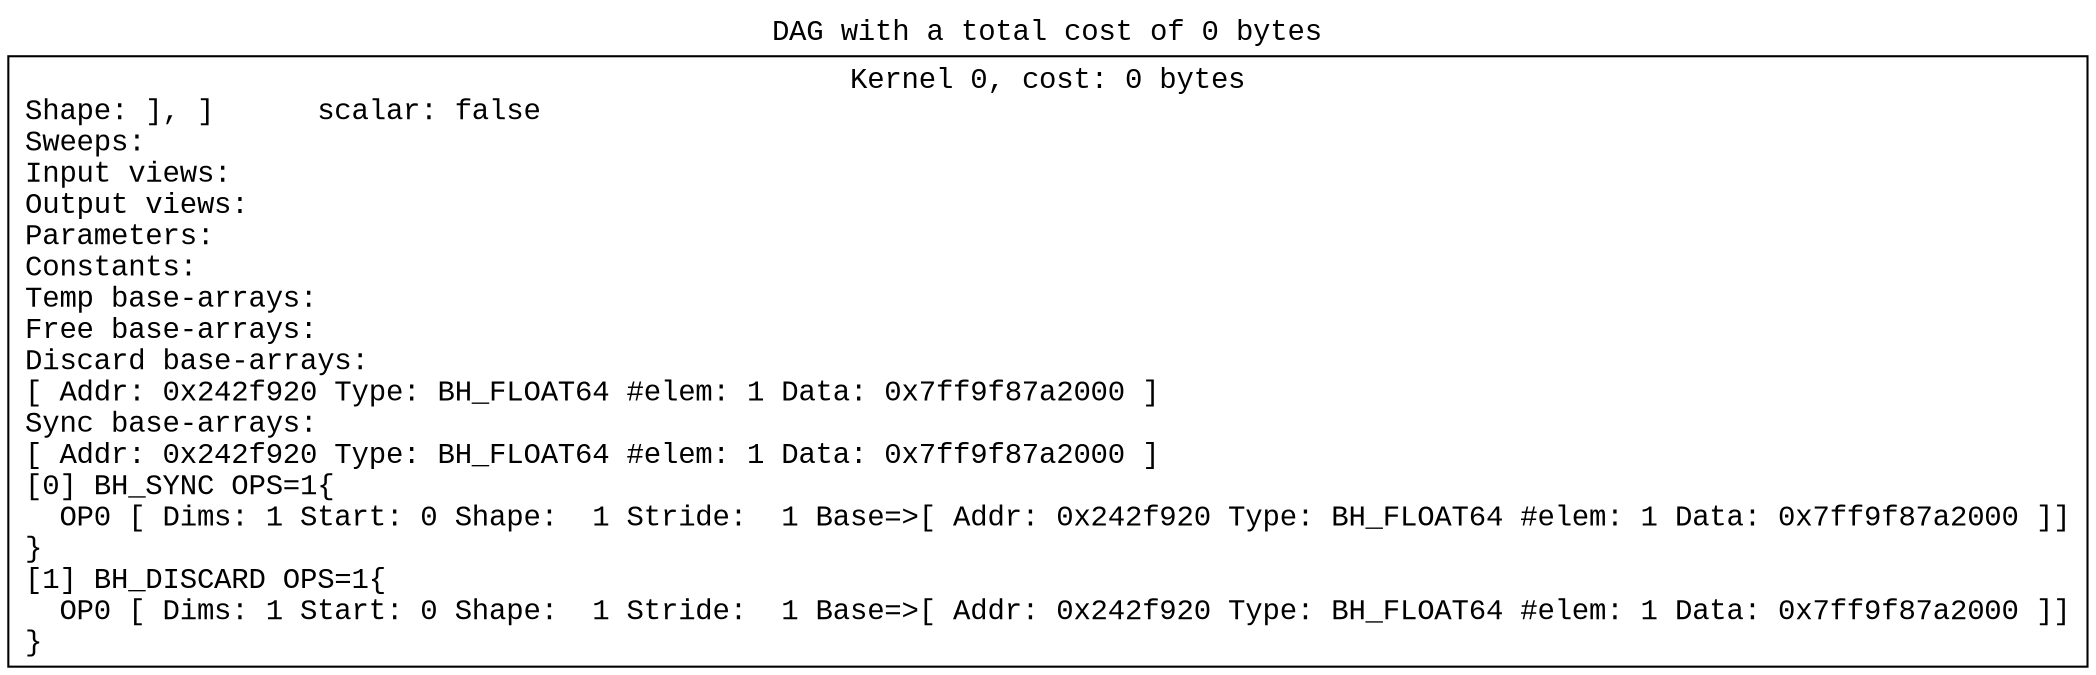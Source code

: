 digraph G {
labelloc="t";
label="DAG with a total cost of 0 bytes";
graph [bgcolor=white, fontname="Courier New"]
node [shape=box color=black, fontname="Courier New"]
0[label="Kernel 0, cost: 0 bytes\nShape: ], ]      scalar: false\lSweeps: \lInput views: \lOutput views: \lParameters: \lConstants: \lTemp base-arrays: \lFree base-arrays: \lDiscard base-arrays: \l[ Addr: 0x242f920 Type: BH_FLOAT64 #elem: 1 Data: 0x7ff9f87a2000 ]\lSync base-arrays: \l[ Addr: 0x242f920 Type: BH_FLOAT64 #elem: 1 Data: 0x7ff9f87a2000 ]\l[0] BH_SYNC OPS=1{\l  OP0 [ Dims: 1 Start: 0 Shape:  1 Stride:  1 Base=>[ Addr: 0x242f920 Type: BH_FLOAT64 #elem: 1 Data: 0x7ff9f87a2000 ]]\l}\l[1] BH_DISCARD OPS=1{\l  OP0 [ Dims: 1 Start: 0 Shape:  1 Stride:  1 Base=>[ Addr: 0x242f920 Type: BH_FLOAT64 #elem: 1 Data: 0x7ff9f87a2000 ]]\l}\l"];
}
